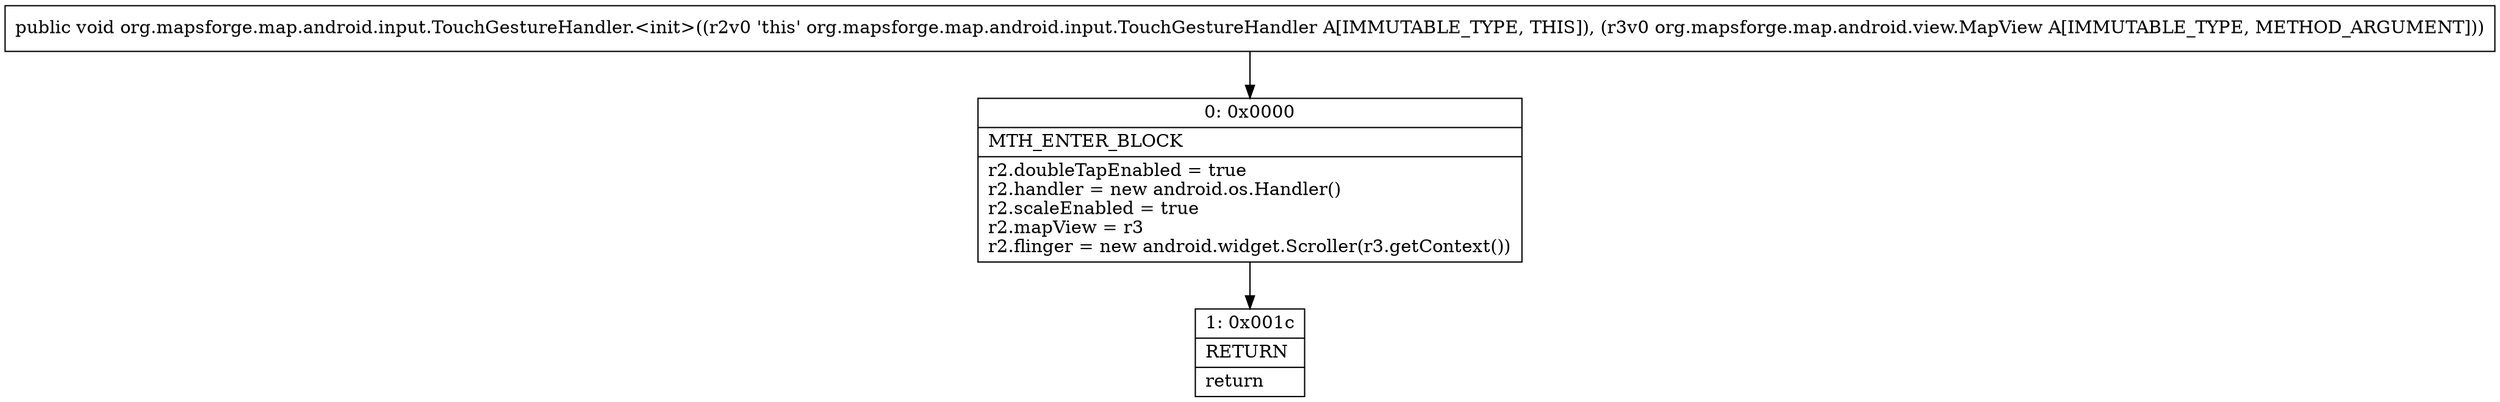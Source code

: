 digraph "CFG fororg.mapsforge.map.android.input.TouchGestureHandler.\<init\>(Lorg\/mapsforge\/map\/android\/view\/MapView;)V" {
Node_0 [shape=record,label="{0\:\ 0x0000|MTH_ENTER_BLOCK\l|r2.doubleTapEnabled = true\lr2.handler = new android.os.Handler()\lr2.scaleEnabled = true\lr2.mapView = r3\lr2.flinger = new android.widget.Scroller(r3.getContext())\l}"];
Node_1 [shape=record,label="{1\:\ 0x001c|RETURN\l|return\l}"];
MethodNode[shape=record,label="{public void org.mapsforge.map.android.input.TouchGestureHandler.\<init\>((r2v0 'this' org.mapsforge.map.android.input.TouchGestureHandler A[IMMUTABLE_TYPE, THIS]), (r3v0 org.mapsforge.map.android.view.MapView A[IMMUTABLE_TYPE, METHOD_ARGUMENT])) }"];
MethodNode -> Node_0;
Node_0 -> Node_1;
}

